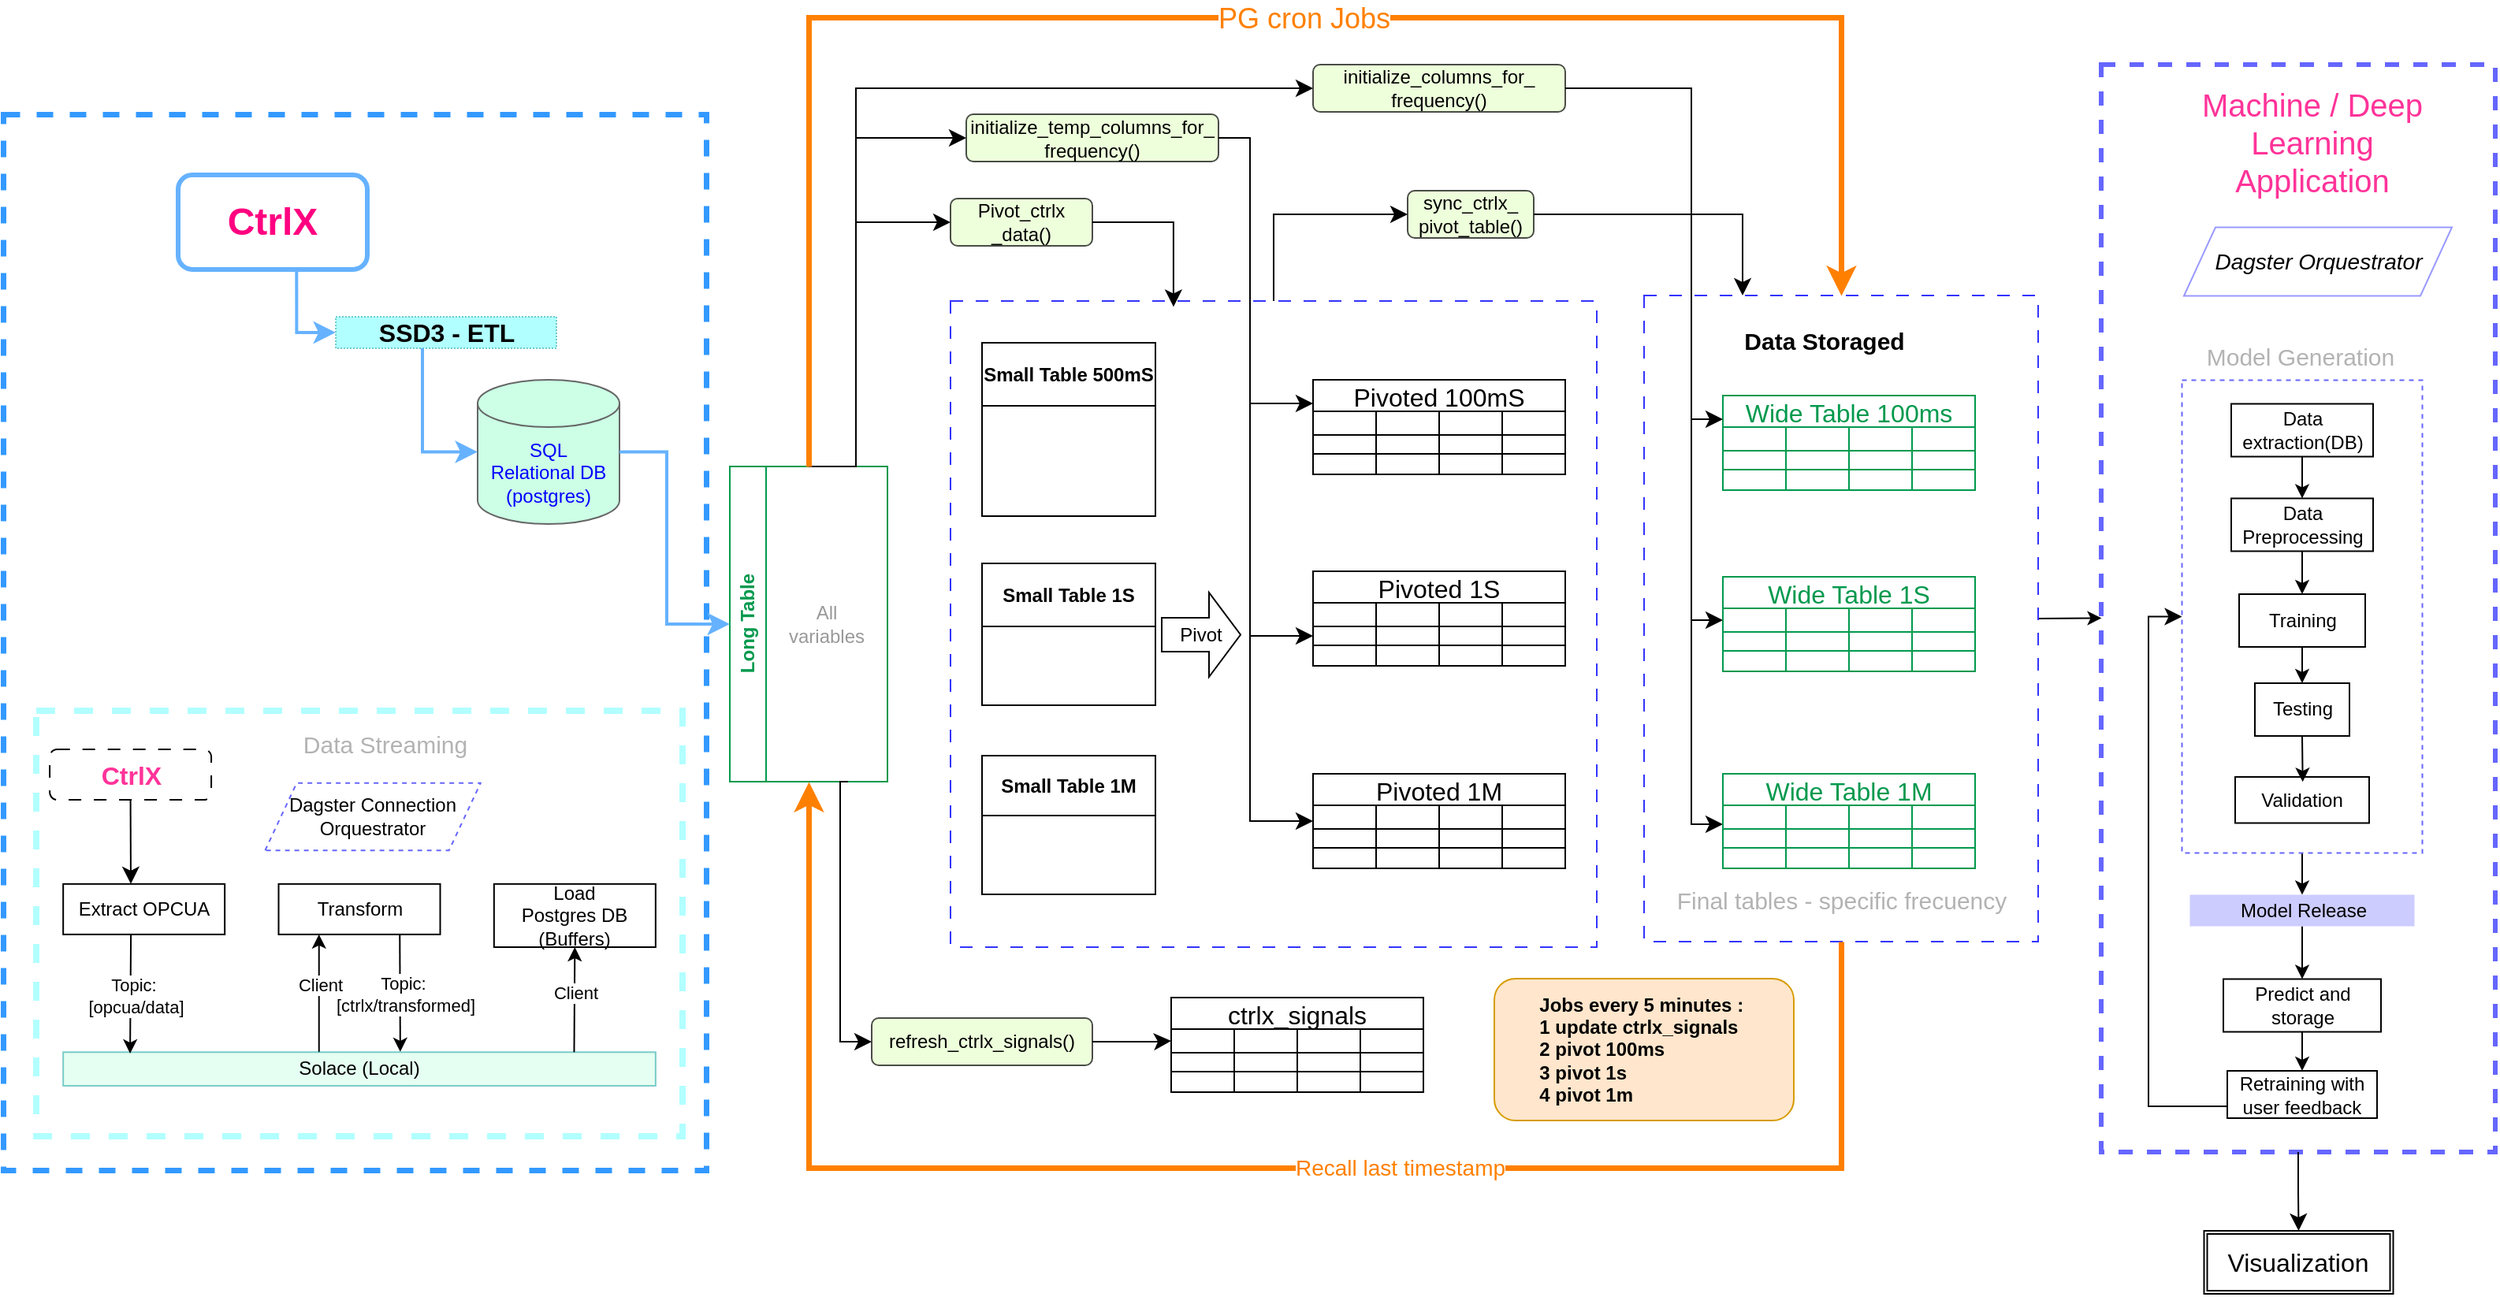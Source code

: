 <mxfile>
    <diagram id="9MJtlUZovTA3999PRgLq" name="Page-1">
        <mxGraphModel dx="480" dy="507" grid="1" gridSize="10" guides="1" tooltips="1" connect="1" arrows="1" fold="1" page="1" pageScale="1" pageWidth="1654" pageHeight="1169" math="0" shadow="0">
            <root>
                <mxCell id="0"/>
                <mxCell id="1" parent="0"/>
                <mxCell id="206" value="" style="rounded=0;whiteSpace=wrap;html=1;strokeColor=#3399FF;strokeWidth=3.5;dashed=1;" parent="1" vertex="1">
                    <mxGeometry x="40" y="141.5" width="446" height="670" as="geometry"/>
                </mxCell>
                <mxCell id="253" value="" style="rounded=0;whiteSpace=wrap;html=1;dashed=1;strokeColor=#6666FF;strokeWidth=3;" parent="1" vertex="1">
                    <mxGeometry x="1371" y="110" width="250" height="690" as="geometry"/>
                </mxCell>
                <mxCell id="214" style="edgeStyle=none;html=1;exitX=1;exitY=0.5;exitDx=0;exitDy=0;entryX=0.001;entryY=0.509;entryDx=0;entryDy=0;strokeColor=#000000;entryPerimeter=0;" parent="1" source="166" target="253" edge="1">
                    <mxGeometry relative="1" as="geometry">
                        <mxPoint x="1661" y="454.07" as="targetPoint"/>
                    </mxGeometry>
                </mxCell>
                <mxCell id="166" value="" style="rounded=0;whiteSpace=wrap;html=1;dashed=1;dashPattern=8 8;strokeColor=#3333FF;" parent="1" vertex="1">
                    <mxGeometry x="1081" y="256.5" width="250" height="410" as="geometry"/>
                </mxCell>
                <mxCell id="137" value="" style="rounded=0;whiteSpace=wrap;html=1;dashed=1;dashPattern=8 8;strokeColor=#3333FF;" parent="1" vertex="1">
                    <mxGeometry x="641" y="260" width="410" height="410" as="geometry"/>
                </mxCell>
                <mxCell id="8" value="Small Table 500mS" style="swimlane;whiteSpace=wrap;html=1;startSize=40;" parent="1" vertex="1">
                    <mxGeometry x="661" y="286.5" width="110" height="110" as="geometry"/>
                </mxCell>
                <mxCell id="10" value="&lt;font style=&quot;color: rgb(0, 153, 77);&quot;&gt;Long Table&lt;/font&gt;" style="swimlane;horizontal=0;whiteSpace=wrap;html=1;strokeColor=#00994D;" parent="1" vertex="1">
                    <mxGeometry x="501" y="365" width="100" height="200" as="geometry"/>
                </mxCell>
                <mxCell id="209" value="All &lt;br&gt;variables" style="text;html=1;align=center;verticalAlign=middle;resizable=0;points=[];autosize=1;strokeColor=none;fillColor=none;fontColor=#999999;" parent="10" vertex="1">
                    <mxGeometry x="26" y="80" width="70" height="40" as="geometry"/>
                </mxCell>
                <mxCell id="11" value="Small Table 1S" style="swimlane;whiteSpace=wrap;html=1;startSize=40;" parent="1" vertex="1">
                    <mxGeometry x="661" y="426.5" width="110" height="90" as="geometry"/>
                </mxCell>
                <mxCell id="12" value="Small Table 1M" style="swimlane;whiteSpace=wrap;html=1;startSize=38;" parent="1" vertex="1">
                    <mxGeometry x="661" y="548.5" width="110" height="88" as="geometry"/>
                </mxCell>
                <mxCell id="18" value="Pivot" style="shape=singleArrow;whiteSpace=wrap;html=1;arrowWidth=0.4;arrowSize=0.4;rounded=0;" parent="1" vertex="1">
                    <mxGeometry x="775" y="445" width="50" height="53.5" as="geometry"/>
                </mxCell>
                <mxCell id="19" value="Pivoted 100mS" style="shape=table;childLayout=tableLayout;startSize=20;collapsible=0;recursiveResize=0;expand=0;fontSize=16;" parent="1" vertex="1">
                    <mxGeometry x="871" y="310" width="160" height="60" as="geometry"/>
                </mxCell>
                <mxCell id="20" value="" style="shape=tableRow;horizontal=0;swimlaneHead=0;swimlaneBody=0;top=0;left=0;strokeColor=inherit;bottom=0;right=0;dropTarget=0;fontStyle=0;fillColor=none;points=[[0,0.5],[1,0.5]];portConstraint=eastwest;startSize=40;collapsible=0;recursiveResize=0;expand=0;fontSize=16;" parent="19" vertex="1">
                    <mxGeometry y="20" width="160" height="15" as="geometry"/>
                </mxCell>
                <mxCell id="21" value="" style="swimlane;swimlaneHead=0;swimlaneBody=0;fontStyle=0;strokeColor=inherit;connectable=0;fillColor=none;startSize=40;collapsible=0;recursiveResize=0;expand=0;fontSize=16;" parent="20" vertex="1">
                    <mxGeometry x="40" width="40" height="15" as="geometry">
                        <mxRectangle width="40" height="15" as="alternateBounds"/>
                    </mxGeometry>
                </mxCell>
                <mxCell id="22" value="" style="swimlane;swimlaneHead=0;swimlaneBody=0;fontStyle=0;strokeColor=inherit;connectable=0;fillColor=none;startSize=40;collapsible=0;recursiveResize=0;expand=0;fontSize=16;" parent="20" vertex="1">
                    <mxGeometry x="80" width="40" height="15" as="geometry">
                        <mxRectangle width="40" height="15" as="alternateBounds"/>
                    </mxGeometry>
                </mxCell>
                <mxCell id="23" value="" style="swimlane;swimlaneHead=0;swimlaneBody=0;fontStyle=0;strokeColor=inherit;connectable=0;fillColor=none;startSize=40;collapsible=0;recursiveResize=0;expand=0;fontSize=16;" parent="20" vertex="1">
                    <mxGeometry x="120" width="40" height="15" as="geometry">
                        <mxRectangle width="40" height="15" as="alternateBounds"/>
                    </mxGeometry>
                </mxCell>
                <mxCell id="24" value="" style="shape=tableRow;horizontal=0;swimlaneHead=0;swimlaneBody=0;top=0;left=0;strokeColor=inherit;bottom=0;right=0;dropTarget=0;fontStyle=0;fillColor=none;points=[[0,0.5],[1,0.5]];portConstraint=eastwest;startSize=40;collapsible=0;recursiveResize=0;expand=0;fontSize=16;" parent="19" vertex="1">
                    <mxGeometry y="35" width="160" height="12" as="geometry"/>
                </mxCell>
                <mxCell id="25" value="" style="swimlane;swimlaneHead=0;swimlaneBody=0;fontStyle=0;connectable=0;strokeColor=inherit;fillColor=none;startSize=0;collapsible=0;recursiveResize=0;expand=0;fontSize=16;" parent="24" vertex="1">
                    <mxGeometry x="40" width="40" height="12" as="geometry">
                        <mxRectangle width="40" height="12" as="alternateBounds"/>
                    </mxGeometry>
                </mxCell>
                <mxCell id="26" value="" style="swimlane;swimlaneHead=0;swimlaneBody=0;fontStyle=0;connectable=0;strokeColor=inherit;fillColor=none;startSize=0;collapsible=0;recursiveResize=0;expand=0;fontSize=16;" parent="24" vertex="1">
                    <mxGeometry x="80" width="40" height="12" as="geometry">
                        <mxRectangle width="40" height="12" as="alternateBounds"/>
                    </mxGeometry>
                </mxCell>
                <mxCell id="27" value="" style="swimlane;swimlaneHead=0;swimlaneBody=0;fontStyle=0;connectable=0;strokeColor=inherit;fillColor=none;startSize=0;collapsible=0;recursiveResize=0;expand=0;fontSize=16;" parent="24" vertex="1">
                    <mxGeometry x="120" width="40" height="12" as="geometry">
                        <mxRectangle width="40" height="12" as="alternateBounds"/>
                    </mxGeometry>
                </mxCell>
                <mxCell id="28" value="" style="shape=tableRow;horizontal=0;swimlaneHead=0;swimlaneBody=0;top=0;left=0;strokeColor=inherit;bottom=0;right=0;dropTarget=0;fontStyle=0;fillColor=none;points=[[0,0.5],[1,0.5]];portConstraint=eastwest;startSize=40;collapsible=0;recursiveResize=0;expand=0;fontSize=16;" parent="19" vertex="1">
                    <mxGeometry y="47" width="160" height="13" as="geometry"/>
                </mxCell>
                <mxCell id="29" value="" style="swimlane;swimlaneHead=0;swimlaneBody=0;fontStyle=0;connectable=0;strokeColor=inherit;fillColor=none;startSize=0;collapsible=0;recursiveResize=0;expand=0;fontSize=16;" parent="28" vertex="1">
                    <mxGeometry x="40" width="40" height="13" as="geometry">
                        <mxRectangle width="40" height="13" as="alternateBounds"/>
                    </mxGeometry>
                </mxCell>
                <mxCell id="30" value="" style="swimlane;swimlaneHead=0;swimlaneBody=0;fontStyle=0;connectable=0;strokeColor=inherit;fillColor=none;startSize=0;collapsible=0;recursiveResize=0;expand=0;fontSize=16;" parent="28" vertex="1">
                    <mxGeometry x="80" width="40" height="13" as="geometry">
                        <mxRectangle width="40" height="13" as="alternateBounds"/>
                    </mxGeometry>
                </mxCell>
                <mxCell id="31" value="" style="swimlane;swimlaneHead=0;swimlaneBody=0;fontStyle=0;connectable=0;strokeColor=inherit;fillColor=none;startSize=0;collapsible=0;recursiveResize=0;expand=0;fontSize=16;" parent="28" vertex="1">
                    <mxGeometry x="120" width="40" height="13" as="geometry">
                        <mxRectangle width="40" height="13" as="alternateBounds"/>
                    </mxGeometry>
                </mxCell>
                <mxCell id="46" value="Pivoted 1M" style="shape=table;childLayout=tableLayout;startSize=20;collapsible=0;recursiveResize=0;expand=0;fontSize=16;" parent="1" vertex="1">
                    <mxGeometry x="871" y="560" width="160" height="60" as="geometry"/>
                </mxCell>
                <mxCell id="47" value="" style="shape=tableRow;horizontal=0;swimlaneHead=0;swimlaneBody=0;top=0;left=0;strokeColor=inherit;bottom=0;right=0;dropTarget=0;fontStyle=0;fillColor=none;points=[[0,0.5],[1,0.5]];portConstraint=eastwest;startSize=40;collapsible=0;recursiveResize=0;expand=0;fontSize=16;" parent="46" vertex="1">
                    <mxGeometry y="20" width="160" height="15" as="geometry"/>
                </mxCell>
                <mxCell id="48" value="" style="swimlane;swimlaneHead=0;swimlaneBody=0;fontStyle=0;strokeColor=inherit;connectable=0;fillColor=none;startSize=40;collapsible=0;recursiveResize=0;expand=0;fontSize=16;" parent="47" vertex="1">
                    <mxGeometry x="40" width="40" height="15" as="geometry">
                        <mxRectangle width="40" height="15" as="alternateBounds"/>
                    </mxGeometry>
                </mxCell>
                <mxCell id="49" value="" style="swimlane;swimlaneHead=0;swimlaneBody=0;fontStyle=0;strokeColor=inherit;connectable=0;fillColor=none;startSize=40;collapsible=0;recursiveResize=0;expand=0;fontSize=16;" parent="47" vertex="1">
                    <mxGeometry x="80" width="40" height="15" as="geometry">
                        <mxRectangle width="40" height="15" as="alternateBounds"/>
                    </mxGeometry>
                </mxCell>
                <mxCell id="50" value="" style="swimlane;swimlaneHead=0;swimlaneBody=0;fontStyle=0;strokeColor=inherit;connectable=0;fillColor=none;startSize=40;collapsible=0;recursiveResize=0;expand=0;fontSize=16;" parent="47" vertex="1">
                    <mxGeometry x="120" width="40" height="15" as="geometry">
                        <mxRectangle width="40" height="15" as="alternateBounds"/>
                    </mxGeometry>
                </mxCell>
                <mxCell id="51" value="" style="shape=tableRow;horizontal=0;swimlaneHead=0;swimlaneBody=0;top=0;left=0;strokeColor=inherit;bottom=0;right=0;dropTarget=0;fontStyle=0;fillColor=none;points=[[0,0.5],[1,0.5]];portConstraint=eastwest;startSize=40;collapsible=0;recursiveResize=0;expand=0;fontSize=16;" parent="46" vertex="1">
                    <mxGeometry y="35" width="160" height="12" as="geometry"/>
                </mxCell>
                <mxCell id="52" value="" style="swimlane;swimlaneHead=0;swimlaneBody=0;fontStyle=0;connectable=0;strokeColor=inherit;fillColor=none;startSize=0;collapsible=0;recursiveResize=0;expand=0;fontSize=16;" parent="51" vertex="1">
                    <mxGeometry x="40" width="40" height="12" as="geometry">
                        <mxRectangle width="40" height="12" as="alternateBounds"/>
                    </mxGeometry>
                </mxCell>
                <mxCell id="53" value="" style="swimlane;swimlaneHead=0;swimlaneBody=0;fontStyle=0;connectable=0;strokeColor=inherit;fillColor=none;startSize=0;collapsible=0;recursiveResize=0;expand=0;fontSize=16;" parent="51" vertex="1">
                    <mxGeometry x="80" width="40" height="12" as="geometry">
                        <mxRectangle width="40" height="12" as="alternateBounds"/>
                    </mxGeometry>
                </mxCell>
                <mxCell id="54" value="" style="swimlane;swimlaneHead=0;swimlaneBody=0;fontStyle=0;connectable=0;strokeColor=inherit;fillColor=none;startSize=0;collapsible=0;recursiveResize=0;expand=0;fontSize=16;" parent="51" vertex="1">
                    <mxGeometry x="120" width="40" height="12" as="geometry">
                        <mxRectangle width="40" height="12" as="alternateBounds"/>
                    </mxGeometry>
                </mxCell>
                <mxCell id="55" value="" style="shape=tableRow;horizontal=0;swimlaneHead=0;swimlaneBody=0;top=0;left=0;strokeColor=inherit;bottom=0;right=0;dropTarget=0;fontStyle=0;fillColor=none;points=[[0,0.5],[1,0.5]];portConstraint=eastwest;startSize=40;collapsible=0;recursiveResize=0;expand=0;fontSize=16;" parent="46" vertex="1">
                    <mxGeometry y="47" width="160" height="13" as="geometry"/>
                </mxCell>
                <mxCell id="56" value="" style="swimlane;swimlaneHead=0;swimlaneBody=0;fontStyle=0;connectable=0;strokeColor=inherit;fillColor=none;startSize=0;collapsible=0;recursiveResize=0;expand=0;fontSize=16;" parent="55" vertex="1">
                    <mxGeometry x="40" width="40" height="13" as="geometry">
                        <mxRectangle width="40" height="13" as="alternateBounds"/>
                    </mxGeometry>
                </mxCell>
                <mxCell id="57" value="" style="swimlane;swimlaneHead=0;swimlaneBody=0;fontStyle=0;connectable=0;strokeColor=inherit;fillColor=none;startSize=0;collapsible=0;recursiveResize=0;expand=0;fontSize=16;" parent="55" vertex="1">
                    <mxGeometry x="80" width="40" height="13" as="geometry">
                        <mxRectangle width="40" height="13" as="alternateBounds"/>
                    </mxGeometry>
                </mxCell>
                <mxCell id="58" value="" style="swimlane;swimlaneHead=0;swimlaneBody=0;fontStyle=0;connectable=0;strokeColor=inherit;fillColor=none;startSize=0;collapsible=0;recursiveResize=0;expand=0;fontSize=16;" parent="55" vertex="1">
                    <mxGeometry x="120" width="40" height="13" as="geometry">
                        <mxRectangle width="40" height="13" as="alternateBounds"/>
                    </mxGeometry>
                </mxCell>
                <mxCell id="73" value="ctrlx_signals" style="shape=table;childLayout=tableLayout;startSize=20;collapsible=0;recursiveResize=0;expand=0;fontSize=16;" parent="1" vertex="1">
                    <mxGeometry x="781" y="702" width="160" height="60" as="geometry"/>
                </mxCell>
                <mxCell id="74" value="" style="shape=tableRow;horizontal=0;swimlaneHead=0;swimlaneBody=0;top=0;left=0;strokeColor=inherit;bottom=0;right=0;dropTarget=0;fontStyle=0;fillColor=none;points=[[0,0.5],[1,0.5]];portConstraint=eastwest;startSize=40;collapsible=0;recursiveResize=0;expand=0;fontSize=16;" parent="73" vertex="1">
                    <mxGeometry y="20" width="160" height="15" as="geometry"/>
                </mxCell>
                <mxCell id="75" value="" style="swimlane;swimlaneHead=0;swimlaneBody=0;fontStyle=0;strokeColor=inherit;connectable=0;fillColor=none;startSize=40;collapsible=0;recursiveResize=0;expand=0;fontSize=16;" parent="74" vertex="1">
                    <mxGeometry x="40" width="40" height="15" as="geometry">
                        <mxRectangle width="40" height="15" as="alternateBounds"/>
                    </mxGeometry>
                </mxCell>
                <mxCell id="76" value="" style="swimlane;swimlaneHead=0;swimlaneBody=0;fontStyle=0;strokeColor=inherit;connectable=0;fillColor=none;startSize=40;collapsible=0;recursiveResize=0;expand=0;fontSize=16;" parent="74" vertex="1">
                    <mxGeometry x="80" width="40" height="15" as="geometry">
                        <mxRectangle width="40" height="15" as="alternateBounds"/>
                    </mxGeometry>
                </mxCell>
                <mxCell id="77" value="" style="swimlane;swimlaneHead=0;swimlaneBody=0;fontStyle=0;strokeColor=inherit;connectable=0;fillColor=none;startSize=40;collapsible=0;recursiveResize=0;expand=0;fontSize=16;" parent="74" vertex="1">
                    <mxGeometry x="120" width="40" height="15" as="geometry">
                        <mxRectangle width="40" height="15" as="alternateBounds"/>
                    </mxGeometry>
                </mxCell>
                <mxCell id="78" value="" style="shape=tableRow;horizontal=0;swimlaneHead=0;swimlaneBody=0;top=0;left=0;strokeColor=inherit;bottom=0;right=0;dropTarget=0;fontStyle=0;fillColor=none;points=[[0,0.5],[1,0.5]];portConstraint=eastwest;startSize=40;collapsible=0;recursiveResize=0;expand=0;fontSize=16;" parent="73" vertex="1">
                    <mxGeometry y="35" width="160" height="12" as="geometry"/>
                </mxCell>
                <mxCell id="79" value="" style="swimlane;swimlaneHead=0;swimlaneBody=0;fontStyle=0;connectable=0;strokeColor=inherit;fillColor=none;startSize=0;collapsible=0;recursiveResize=0;expand=0;fontSize=16;" parent="78" vertex="1">
                    <mxGeometry x="40" width="40" height="12" as="geometry">
                        <mxRectangle width="40" height="12" as="alternateBounds"/>
                    </mxGeometry>
                </mxCell>
                <mxCell id="80" value="" style="swimlane;swimlaneHead=0;swimlaneBody=0;fontStyle=0;connectable=0;strokeColor=inherit;fillColor=none;startSize=0;collapsible=0;recursiveResize=0;expand=0;fontSize=16;" parent="78" vertex="1">
                    <mxGeometry x="80" width="40" height="12" as="geometry">
                        <mxRectangle width="40" height="12" as="alternateBounds"/>
                    </mxGeometry>
                </mxCell>
                <mxCell id="81" value="" style="swimlane;swimlaneHead=0;swimlaneBody=0;fontStyle=0;connectable=0;strokeColor=inherit;fillColor=none;startSize=0;collapsible=0;recursiveResize=0;expand=0;fontSize=16;" parent="78" vertex="1">
                    <mxGeometry x="120" width="40" height="12" as="geometry">
                        <mxRectangle width="40" height="12" as="alternateBounds"/>
                    </mxGeometry>
                </mxCell>
                <mxCell id="82" value="" style="shape=tableRow;horizontal=0;swimlaneHead=0;swimlaneBody=0;top=0;left=0;strokeColor=inherit;bottom=0;right=0;dropTarget=0;fontStyle=0;fillColor=none;points=[[0,0.5],[1,0.5]];portConstraint=eastwest;startSize=40;collapsible=0;recursiveResize=0;expand=0;fontSize=16;" parent="73" vertex="1">
                    <mxGeometry y="47" width="160" height="13" as="geometry"/>
                </mxCell>
                <mxCell id="83" value="" style="swimlane;swimlaneHead=0;swimlaneBody=0;fontStyle=0;connectable=0;strokeColor=inherit;fillColor=none;startSize=0;collapsible=0;recursiveResize=0;expand=0;fontSize=16;" parent="82" vertex="1">
                    <mxGeometry x="40" width="40" height="13" as="geometry">
                        <mxRectangle width="40" height="13" as="alternateBounds"/>
                    </mxGeometry>
                </mxCell>
                <mxCell id="84" value="" style="swimlane;swimlaneHead=0;swimlaneBody=0;fontStyle=0;connectable=0;strokeColor=inherit;fillColor=none;startSize=0;collapsible=0;recursiveResize=0;expand=0;fontSize=16;" parent="82" vertex="1">
                    <mxGeometry x="80" width="40" height="13" as="geometry">
                        <mxRectangle width="40" height="13" as="alternateBounds"/>
                    </mxGeometry>
                </mxCell>
                <mxCell id="85" value="" style="swimlane;swimlaneHead=0;swimlaneBody=0;fontStyle=0;connectable=0;strokeColor=inherit;fillColor=none;startSize=0;collapsible=0;recursiveResize=0;expand=0;fontSize=16;" parent="82" vertex="1">
                    <mxGeometry x="120" width="40" height="13" as="geometry">
                        <mxRectangle width="40" height="13" as="alternateBounds"/>
                    </mxGeometry>
                </mxCell>
                <mxCell id="88" value="Wide Table 100ms" style="shape=table;childLayout=tableLayout;startSize=20;collapsible=0;recursiveResize=0;expand=0;fontSize=16;strokeColor=#00994D;fontColor=#00994D;" parent="1" vertex="1">
                    <mxGeometry x="1131" y="320" width="160" height="60" as="geometry"/>
                </mxCell>
                <mxCell id="89" value="" style="shape=tableRow;horizontal=0;swimlaneHead=0;swimlaneBody=0;top=0;left=0;strokeColor=inherit;bottom=0;right=0;dropTarget=0;fontStyle=0;fillColor=none;points=[[0,0.5],[1,0.5]];portConstraint=eastwest;startSize=40;collapsible=0;recursiveResize=0;expand=0;fontSize=16;" parent="88" vertex="1">
                    <mxGeometry y="20" width="160" height="15" as="geometry"/>
                </mxCell>
                <mxCell id="90" value="" style="swimlane;swimlaneHead=0;swimlaneBody=0;fontStyle=0;strokeColor=inherit;connectable=0;fillColor=none;startSize=40;collapsible=0;recursiveResize=0;expand=0;fontSize=16;" parent="89" vertex="1">
                    <mxGeometry x="40" width="40" height="15" as="geometry">
                        <mxRectangle width="40" height="15" as="alternateBounds"/>
                    </mxGeometry>
                </mxCell>
                <mxCell id="91" value="" style="swimlane;swimlaneHead=0;swimlaneBody=0;fontStyle=0;strokeColor=inherit;connectable=0;fillColor=none;startSize=40;collapsible=0;recursiveResize=0;expand=0;fontSize=16;" parent="89" vertex="1">
                    <mxGeometry x="80" width="40" height="15" as="geometry">
                        <mxRectangle width="40" height="15" as="alternateBounds"/>
                    </mxGeometry>
                </mxCell>
                <mxCell id="92" value="" style="swimlane;swimlaneHead=0;swimlaneBody=0;fontStyle=0;strokeColor=inherit;connectable=0;fillColor=none;startSize=40;collapsible=0;recursiveResize=0;expand=0;fontSize=16;" parent="89" vertex="1">
                    <mxGeometry x="120" width="40" height="15" as="geometry">
                        <mxRectangle width="40" height="15" as="alternateBounds"/>
                    </mxGeometry>
                </mxCell>
                <mxCell id="93" value="" style="shape=tableRow;horizontal=0;swimlaneHead=0;swimlaneBody=0;top=0;left=0;strokeColor=inherit;bottom=0;right=0;dropTarget=0;fontStyle=0;fillColor=none;points=[[0,0.5],[1,0.5]];portConstraint=eastwest;startSize=40;collapsible=0;recursiveResize=0;expand=0;fontSize=16;" parent="88" vertex="1">
                    <mxGeometry y="35" width="160" height="12" as="geometry"/>
                </mxCell>
                <mxCell id="94" value="" style="swimlane;swimlaneHead=0;swimlaneBody=0;fontStyle=0;connectable=0;strokeColor=inherit;fillColor=none;startSize=0;collapsible=0;recursiveResize=0;expand=0;fontSize=16;" parent="93" vertex="1">
                    <mxGeometry x="40" width="40" height="12" as="geometry">
                        <mxRectangle width="40" height="12" as="alternateBounds"/>
                    </mxGeometry>
                </mxCell>
                <mxCell id="95" value="" style="swimlane;swimlaneHead=0;swimlaneBody=0;fontStyle=0;connectable=0;strokeColor=inherit;fillColor=none;startSize=0;collapsible=0;recursiveResize=0;expand=0;fontSize=16;" parent="93" vertex="1">
                    <mxGeometry x="80" width="40" height="12" as="geometry">
                        <mxRectangle width="40" height="12" as="alternateBounds"/>
                    </mxGeometry>
                </mxCell>
                <mxCell id="96" value="" style="swimlane;swimlaneHead=0;swimlaneBody=0;fontStyle=0;connectable=0;strokeColor=inherit;fillColor=none;startSize=0;collapsible=0;recursiveResize=0;expand=0;fontSize=16;" parent="93" vertex="1">
                    <mxGeometry x="120" width="40" height="12" as="geometry">
                        <mxRectangle width="40" height="12" as="alternateBounds"/>
                    </mxGeometry>
                </mxCell>
                <mxCell id="97" value="" style="shape=tableRow;horizontal=0;swimlaneHead=0;swimlaneBody=0;top=0;left=0;strokeColor=inherit;bottom=0;right=0;dropTarget=0;fontStyle=0;fillColor=none;points=[[0,0.5],[1,0.5]];portConstraint=eastwest;startSize=40;collapsible=0;recursiveResize=0;expand=0;fontSize=16;" parent="88" vertex="1">
                    <mxGeometry y="47" width="160" height="13" as="geometry"/>
                </mxCell>
                <mxCell id="98" value="" style="swimlane;swimlaneHead=0;swimlaneBody=0;fontStyle=0;connectable=0;strokeColor=inherit;fillColor=none;startSize=0;collapsible=0;recursiveResize=0;expand=0;fontSize=16;" parent="97" vertex="1">
                    <mxGeometry x="40" width="40" height="13" as="geometry">
                        <mxRectangle width="40" height="13" as="alternateBounds"/>
                    </mxGeometry>
                </mxCell>
                <mxCell id="99" value="" style="swimlane;swimlaneHead=0;swimlaneBody=0;fontStyle=0;connectable=0;strokeColor=inherit;fillColor=none;startSize=0;collapsible=0;recursiveResize=0;expand=0;fontSize=16;" parent="97" vertex="1">
                    <mxGeometry x="80" width="40" height="13" as="geometry">
                        <mxRectangle width="40" height="13" as="alternateBounds"/>
                    </mxGeometry>
                </mxCell>
                <mxCell id="100" value="" style="swimlane;swimlaneHead=0;swimlaneBody=0;fontStyle=0;connectable=0;strokeColor=inherit;fillColor=none;startSize=0;collapsible=0;recursiveResize=0;expand=0;fontSize=16;" parent="97" vertex="1">
                    <mxGeometry x="120" width="40" height="13" as="geometry">
                        <mxRectangle width="40" height="13" as="alternateBounds"/>
                    </mxGeometry>
                </mxCell>
                <mxCell id="101" value="Wide Table 1S" style="shape=table;childLayout=tableLayout;startSize=20;collapsible=0;recursiveResize=0;expand=0;fontSize=16;strokeColor=#00994D;fontColor=#00994D;" parent="1" vertex="1">
                    <mxGeometry x="1131" y="435" width="160" height="60" as="geometry"/>
                </mxCell>
                <mxCell id="102" value="" style="shape=tableRow;horizontal=0;swimlaneHead=0;swimlaneBody=0;top=0;left=0;strokeColor=inherit;bottom=0;right=0;dropTarget=0;fontStyle=0;fillColor=none;points=[[0,0.5],[1,0.5]];portConstraint=eastwest;startSize=40;collapsible=0;recursiveResize=0;expand=0;fontSize=16;" parent="101" vertex="1">
                    <mxGeometry y="20" width="160" height="15" as="geometry"/>
                </mxCell>
                <mxCell id="103" value="" style="swimlane;swimlaneHead=0;swimlaneBody=0;fontStyle=0;strokeColor=inherit;connectable=0;fillColor=none;startSize=40;collapsible=0;recursiveResize=0;expand=0;fontSize=16;" parent="102" vertex="1">
                    <mxGeometry x="40" width="40" height="15" as="geometry">
                        <mxRectangle width="40" height="15" as="alternateBounds"/>
                    </mxGeometry>
                </mxCell>
                <mxCell id="104" value="" style="swimlane;swimlaneHead=0;swimlaneBody=0;fontStyle=0;strokeColor=inherit;connectable=0;fillColor=none;startSize=40;collapsible=0;recursiveResize=0;expand=0;fontSize=16;" parent="102" vertex="1">
                    <mxGeometry x="80" width="40" height="15" as="geometry">
                        <mxRectangle width="40" height="15" as="alternateBounds"/>
                    </mxGeometry>
                </mxCell>
                <mxCell id="105" value="" style="swimlane;swimlaneHead=0;swimlaneBody=0;fontStyle=0;strokeColor=inherit;connectable=0;fillColor=none;startSize=40;collapsible=0;recursiveResize=0;expand=0;fontSize=16;" parent="102" vertex="1">
                    <mxGeometry x="120" width="40" height="15" as="geometry">
                        <mxRectangle width="40" height="15" as="alternateBounds"/>
                    </mxGeometry>
                </mxCell>
                <mxCell id="106" value="" style="shape=tableRow;horizontal=0;swimlaneHead=0;swimlaneBody=0;top=0;left=0;strokeColor=inherit;bottom=0;right=0;dropTarget=0;fontStyle=0;fillColor=none;points=[[0,0.5],[1,0.5]];portConstraint=eastwest;startSize=40;collapsible=0;recursiveResize=0;expand=0;fontSize=16;" parent="101" vertex="1">
                    <mxGeometry y="35" width="160" height="12" as="geometry"/>
                </mxCell>
                <mxCell id="107" value="" style="swimlane;swimlaneHead=0;swimlaneBody=0;fontStyle=0;connectable=0;strokeColor=inherit;fillColor=none;startSize=0;collapsible=0;recursiveResize=0;expand=0;fontSize=16;" parent="106" vertex="1">
                    <mxGeometry x="40" width="40" height="12" as="geometry">
                        <mxRectangle width="40" height="12" as="alternateBounds"/>
                    </mxGeometry>
                </mxCell>
                <mxCell id="108" value="" style="swimlane;swimlaneHead=0;swimlaneBody=0;fontStyle=0;connectable=0;strokeColor=inherit;fillColor=none;startSize=0;collapsible=0;recursiveResize=0;expand=0;fontSize=16;" parent="106" vertex="1">
                    <mxGeometry x="80" width="40" height="12" as="geometry">
                        <mxRectangle width="40" height="12" as="alternateBounds"/>
                    </mxGeometry>
                </mxCell>
                <mxCell id="109" value="" style="swimlane;swimlaneHead=0;swimlaneBody=0;fontStyle=0;connectable=0;strokeColor=inherit;fillColor=none;startSize=0;collapsible=0;recursiveResize=0;expand=0;fontSize=16;" parent="106" vertex="1">
                    <mxGeometry x="120" width="40" height="12" as="geometry">
                        <mxRectangle width="40" height="12" as="alternateBounds"/>
                    </mxGeometry>
                </mxCell>
                <mxCell id="110" value="" style="shape=tableRow;horizontal=0;swimlaneHead=0;swimlaneBody=0;top=0;left=0;strokeColor=inherit;bottom=0;right=0;dropTarget=0;fontStyle=0;fillColor=none;points=[[0,0.5],[1,0.5]];portConstraint=eastwest;startSize=40;collapsible=0;recursiveResize=0;expand=0;fontSize=16;" parent="101" vertex="1">
                    <mxGeometry y="47" width="160" height="13" as="geometry"/>
                </mxCell>
                <mxCell id="111" value="" style="swimlane;swimlaneHead=0;swimlaneBody=0;fontStyle=0;connectable=0;strokeColor=inherit;fillColor=none;startSize=0;collapsible=0;recursiveResize=0;expand=0;fontSize=16;" parent="110" vertex="1">
                    <mxGeometry x="40" width="40" height="13" as="geometry">
                        <mxRectangle width="40" height="13" as="alternateBounds"/>
                    </mxGeometry>
                </mxCell>
                <mxCell id="112" value="" style="swimlane;swimlaneHead=0;swimlaneBody=0;fontStyle=0;connectable=0;strokeColor=inherit;fillColor=none;startSize=0;collapsible=0;recursiveResize=0;expand=0;fontSize=16;" parent="110" vertex="1">
                    <mxGeometry x="80" width="40" height="13" as="geometry">
                        <mxRectangle width="40" height="13" as="alternateBounds"/>
                    </mxGeometry>
                </mxCell>
                <mxCell id="113" value="" style="swimlane;swimlaneHead=0;swimlaneBody=0;fontStyle=0;connectable=0;strokeColor=inherit;fillColor=none;startSize=0;collapsible=0;recursiveResize=0;expand=0;fontSize=16;" parent="110" vertex="1">
                    <mxGeometry x="120" width="40" height="13" as="geometry">
                        <mxRectangle width="40" height="13" as="alternateBounds"/>
                    </mxGeometry>
                </mxCell>
                <mxCell id="131" value="" style="edgeStyle=elbowEdgeStyle;elbow=horizontal;endArrow=classic;html=1;curved=0;rounded=0;endSize=8;startSize=8;exitX=0.5;exitY=0;exitDx=0;exitDy=0;entryX=0;entryY=0.5;entryDx=0;entryDy=0;" parent="1" source="10" target="150" edge="1">
                    <mxGeometry width="50" height="50" relative="1" as="geometry">
                        <mxPoint x="901" y="370" as="sourcePoint"/>
                        <mxPoint x="731" y="290" as="targetPoint"/>
                        <Array as="points">
                            <mxPoint x="581" y="290"/>
                        </Array>
                    </mxGeometry>
                </mxCell>
                <mxCell id="140" value="refresh_ctrlx_signals()" style="rounded=1;html=1;fillColor=#E6FFCC;whiteSpace=wrap;fontColor=#000000;opacity=70;" parent="1" vertex="1">
                    <mxGeometry x="591" y="715" width="140" height="30" as="geometry"/>
                </mxCell>
                <mxCell id="150" value="initialize_temp_columns_for_&lt;br&gt;frequency()" style="rounded=1;html=1;fillColor=#E6FFCC;whiteSpace=wrap;fontColor=#000000;opacity=70;" parent="1" vertex="1">
                    <mxGeometry x="651" y="141.5" width="160" height="30" as="geometry"/>
                </mxCell>
                <mxCell id="153" value="initialize_columns_for_&lt;br&gt;frequency()" style="rounded=1;html=1;fillColor=#E6FFCC;whiteSpace=wrap;fontColor=#000000;opacity=70;" parent="1" vertex="1">
                    <mxGeometry x="871" y="110" width="160" height="30" as="geometry"/>
                </mxCell>
                <mxCell id="154" value="" style="edgeStyle=elbowEdgeStyle;elbow=horizontal;endArrow=classic;html=1;curved=0;rounded=0;endSize=8;startSize=8;exitX=1;exitY=0.5;exitDx=0;exitDy=0;entryX=0;entryY=0.25;entryDx=0;entryDy=0;" parent="1" source="150" target="19" edge="1">
                    <mxGeometry width="50" height="50" relative="1" as="geometry">
                        <mxPoint x="961" y="340" as="sourcePoint"/>
                        <mxPoint x="1011" y="290" as="targetPoint"/>
                        <Array as="points">
                            <mxPoint x="831" y="240"/>
                        </Array>
                    </mxGeometry>
                </mxCell>
                <mxCell id="155" value="" style="edgeStyle=elbowEdgeStyle;elbow=horizontal;endArrow=classic;html=1;curved=0;rounded=0;endSize=8;startSize=8;exitX=0.5;exitY=0;exitDx=0;exitDy=0;entryX=0;entryY=0.5;entryDx=0;entryDy=0;" parent="1" source="10" target="153" edge="1">
                    <mxGeometry width="50" height="50" relative="1" as="geometry">
                        <mxPoint x="571" y="340" as="sourcePoint"/>
                        <mxPoint x="671" y="190" as="targetPoint"/>
                        <Array as="points">
                            <mxPoint x="581" y="270"/>
                        </Array>
                    </mxGeometry>
                </mxCell>
                <mxCell id="157" value="" style="edgeStyle=elbowEdgeStyle;elbow=horizontal;endArrow=classic;html=1;curved=0;rounded=0;endSize=8;startSize=8;exitX=1;exitY=0.5;exitDx=0;exitDy=0;entryX=0;entryY=0.25;entryDx=0;entryDy=0;" parent="1" source="153" target="88" edge="1">
                    <mxGeometry width="50" height="50" relative="1" as="geometry">
                        <mxPoint x="821" y="225" as="sourcePoint"/>
                        <mxPoint x="1061" y="342" as="targetPoint"/>
                        <Array as="points">
                            <mxPoint x="1111" y="230"/>
                        </Array>
                    </mxGeometry>
                </mxCell>
                <mxCell id="158" value="Pivot_ctrlx&lt;br&gt;_data()" style="rounded=1;html=1;fillColor=#E6FFCC;whiteSpace=wrap;fontColor=#000000;opacity=70;" parent="1" vertex="1">
                    <mxGeometry x="641" y="195" width="90" height="30" as="geometry"/>
                </mxCell>
                <mxCell id="165" value="sync_ctrlx_&lt;br&gt;pivot_table()" style="rounded=1;html=1;fillColor=#E6FFCC;whiteSpace=wrap;fontColor=#000000;opacity=70;" parent="1" vertex="1">
                    <mxGeometry x="931" y="190" width="80" height="30" as="geometry"/>
                </mxCell>
                <mxCell id="171" value="" style="edgeStyle=elbowEdgeStyle;elbow=horizontal;endArrow=classic;html=1;curved=0;rounded=0;endSize=8;startSize=8;entryX=0;entryY=0.5;entryDx=0;entryDy=0;exitX=0.5;exitY=0;exitDx=0;exitDy=0;" parent="1" source="10" target="158" edge="1">
                    <mxGeometry width="50" height="50" relative="1" as="geometry">
                        <mxPoint x="581" y="390" as="sourcePoint"/>
                        <mxPoint x="781" y="475" as="targetPoint"/>
                        <Array as="points">
                            <mxPoint x="581" y="310"/>
                        </Array>
                    </mxGeometry>
                </mxCell>
                <mxCell id="173" value="" style="edgeStyle=elbowEdgeStyle;elbow=vertical;endArrow=classic;html=1;curved=0;rounded=0;endSize=8;startSize=8;exitX=0.5;exitY=0;exitDx=0;exitDy=0;fontColor=#FF8000;strokeColor=#FF8000;strokeWidth=3.5;" parent="1" source="10" target="166" edge="1">
                    <mxGeometry width="50" height="50" relative="1" as="geometry">
                        <mxPoint x="1111" y="330" as="sourcePoint"/>
                        <mxPoint x="1161" y="280" as="targetPoint"/>
                        <Array as="points">
                            <mxPoint x="1021" y="80"/>
                        </Array>
                    </mxGeometry>
                </mxCell>
                <mxCell id="176" value="&lt;font style=&quot;font-size: 18px; color: rgb(255, 128, 0);&quot;&gt;PG cron Jobs&lt;/font&gt;" style="edgeLabel;html=1;align=center;verticalAlign=middle;resizable=0;points=[];" parent="173" vertex="1" connectable="0">
                    <mxGeometry x="-0.092" y="-1" relative="1" as="geometry">
                        <mxPoint x="92" as="offset"/>
                    </mxGeometry>
                </mxCell>
                <mxCell id="174" value="" style="edgeStyle=elbowEdgeStyle;elbow=horizontal;endArrow=classic;html=1;curved=0;rounded=0;endSize=8;startSize=8;exitX=0.5;exitY=1;exitDx=0;exitDy=0;entryX=0.5;entryY=1;entryDx=0;entryDy=0;strokeWidth=3.5;strokeColor=#FF8000;" parent="1" source="166" target="10" edge="1">
                    <mxGeometry width="50" height="50" relative="1" as="geometry">
                        <mxPoint x="561" y="375" as="sourcePoint"/>
                        <mxPoint x="1506" y="266" as="targetPoint"/>
                        <Array as="points">
                            <mxPoint x="941" y="810"/>
                        </Array>
                    </mxGeometry>
                </mxCell>
                <mxCell id="175" value="&lt;font style=&quot;font-size: 14px; color: rgb(255, 128, 0);&quot;&gt;Recall last timestamp&lt;/font&gt;" style="edgeLabel;html=1;align=center;verticalAlign=middle;resizable=0;points=[];" parent="174" vertex="1" connectable="0">
                    <mxGeometry x="0.476" relative="1" as="geometry">
                        <mxPoint x="346" as="offset"/>
                    </mxGeometry>
                </mxCell>
                <mxCell id="177" value="Final tables -&amp;nbsp;specific frecuency" style="text;strokeColor=none;fillColor=none;html=1;verticalAlign=middle;align=center;fontColor=#B3B3B3;fontSize=15;" parent="1" vertex="1">
                    <mxGeometry x="1109.75" y="625" width="192.5" height="30" as="geometry"/>
                </mxCell>
                <mxCell id="178" value="&lt;span style=&quot;white-space: pre;&quot;&gt;&#x9;&lt;/span&gt;Jobs every 5 minutes :&lt;br&gt;&lt;span style=&quot;white-space: pre;&quot;&gt;&#x9;&lt;/span&gt;1 update ctrlx_signals&lt;div&gt;&lt;span style=&quot;white-space: pre;&quot;&gt;&#x9;&lt;/span&gt;2 pivot 100ms&lt;/div&gt;&lt;div&gt;&lt;span style=&quot;white-space: pre;&quot;&gt;&#x9;&lt;/span&gt;3 pivot 1s&lt;br&gt;&lt;span style=&quot;white-space: pre;&quot;&gt;&#x9;&lt;/span&gt;4 pivot 1m&lt;/div&gt;" style="rounded=1;html=1;fillColor=#ffe6cc;whiteSpace=wrap;align=left;strokeColor=#d79b00;fontStyle=1" parent="1" vertex="1">
                    <mxGeometry x="986" y="690" width="190" height="90" as="geometry"/>
                </mxCell>
                <mxCell id="183" value="&lt;font style=&quot;&quot;&gt;SQL &lt;br&gt;Relational DB&lt;br&gt;(postgres)&lt;/font&gt;" style="shape=cylinder3;whiteSpace=wrap;html=1;boundedLbl=1;backgroundOutline=1;size=15;fillColor=#CCFFE6;fontColor=#0000FF;strokeColor=#666666;" parent="1" vertex="1">
                    <mxGeometry x="341" y="310" width="90" height="91.5" as="geometry"/>
                </mxCell>
                <mxCell id="186" value="SSD3 - ETL" style="rounded=0;html=1;fillColor=#66FFFF;strokeColor=#009999;dashed=1;dashPattern=1 1;fontSize=16;fontColor=#000000;fontStyle=1;opacity=50;labelBackgroundColor=none;" parent="1" vertex="1">
                    <mxGeometry x="251" y="270" width="140" height="20" as="geometry"/>
                </mxCell>
                <mxCell id="189" value="" style="edgeStyle=elbowEdgeStyle;elbow=horizontal;endArrow=classic;html=1;curved=0;rounded=0;endSize=8;startSize=8;entryX=0;entryY=0.5;entryDx=0;entryDy=0;exitX=1;exitY=0.5;exitDx=0;exitDy=0;exitPerimeter=0;strokeWidth=2;strokeColor=#66B2FF;fontColor=#66B2FF;" parent="1" source="183" target="10" edge="1">
                    <mxGeometry width="50" height="50" relative="1" as="geometry">
                        <mxPoint x="611" y="475" as="sourcePoint"/>
                        <mxPoint x="651" y="475" as="targetPoint"/>
                        <Array as="points">
                            <mxPoint x="461" y="410"/>
                        </Array>
                    </mxGeometry>
                </mxCell>
                <mxCell id="193" value="" style="edgeStyle=segmentEdgeStyle;endArrow=classic;html=1;curved=0;rounded=0;endSize=8;startSize=8;exitX=0.5;exitY=1;exitDx=0;exitDy=0;entryX=0;entryY=0.5;entryDx=0;entryDy=0;strokeWidth=2;strokeColor=#66B2FF;" parent="1" target="186" edge="1">
                    <mxGeometry width="50" height="50" relative="1" as="geometry">
                        <mxPoint x="226.16" y="238.67" as="sourcePoint"/>
                        <mxPoint x="541" y="340" as="targetPoint"/>
                        <Array as="points">
                            <mxPoint x="226" y="280"/>
                        </Array>
                    </mxGeometry>
                </mxCell>
                <mxCell id="205" value="&lt;font style=&quot;color: rgb(255, 0, 128);&quot;&gt;CtrlX&lt;/font&gt;" style="rounded=1;whiteSpace=wrap;html=1;fontStyle=1;fontSize=24;strokeColor=#66B2FF;strokeWidth=3;" parent="1" vertex="1">
                    <mxGeometry x="151" y="180" width="120" height="60" as="geometry"/>
                </mxCell>
                <mxCell id="211" value="Data Storaged" style="text;strokeColor=none;fillColor=none;html=1;verticalAlign=middle;align=center;fontSize=15;fontStyle=1" parent="1" vertex="1">
                    <mxGeometry x="1098.5" y="270" width="192.5" height="30" as="geometry"/>
                </mxCell>
                <mxCell id="213" value="Machine / Deep Learning &lt;br&gt;Application" style="text;html=1;align=center;verticalAlign=middle;whiteSpace=wrap;rounded=0;fontSize=20;fontColor=#FF3399;fillColor=#FFFFFF;gradientColor=none;" parent="1" vertex="1">
                    <mxGeometry x="1410" y="138.5" width="190" height="40" as="geometry"/>
                </mxCell>
                <mxCell id="255" value="" style="group" parent="1" vertex="1" connectable="0">
                    <mxGeometry x="1401" y="213.25" width="192.5" height="565.25" as="geometry"/>
                </mxCell>
                <mxCell id="236" style="edgeStyle=none;html=1;exitX=0.5;exitY=1;exitDx=0;exitDy=0;entryX=0.5;entryY=0;entryDx=0;entryDy=0;" parent="255" source="226" target="231" edge="1">
                    <mxGeometry relative="1" as="geometry"/>
                </mxCell>
                <mxCell id="226" value="" style="rounded=0;whiteSpace=wrap;html=1;dashed=1;strokeColor=#6666FF;" parent="255" vertex="1">
                    <mxGeometry x="21.25" y="97" width="152.5" height="300" as="geometry"/>
                </mxCell>
                <mxCell id="215" value="Dagster Orquestrator" style="shape=parallelogram;perimeter=parallelogramPerimeter;whiteSpace=wrap;html=1;fixedSize=1;strokeColor=#9999FF;fontSize=14;fontStyle=2" parent="255" vertex="1">
                    <mxGeometry x="22.5" width="170" height="43.5" as="geometry"/>
                </mxCell>
                <mxCell id="250" style="edgeStyle=none;html=1;exitX=0.5;exitY=1;exitDx=0;exitDy=0;entryX=0.5;entryY=0;entryDx=0;entryDy=0;" parent="255" source="217" target="249" edge="1">
                    <mxGeometry relative="1" as="geometry"/>
                </mxCell>
                <mxCell id="217" value="Predict and storage" style="rounded=0;whiteSpace=wrap;html=1;" parent="255" vertex="1">
                    <mxGeometry x="47.5" y="477" width="100" height="33.5" as="geometry"/>
                </mxCell>
                <mxCell id="234" style="edgeStyle=none;html=1;exitX=0.5;exitY=1;exitDx=0;exitDy=0;" parent="255" source="218" target="219" edge="1">
                    <mxGeometry relative="1" as="geometry"/>
                </mxCell>
                <mxCell id="218" value="Training" style="rounded=0;whiteSpace=wrap;html=1;" parent="255" vertex="1">
                    <mxGeometry x="57.5" y="232.75" width="80" height="33.5" as="geometry"/>
                </mxCell>
                <mxCell id="219" value="Testing" style="rounded=0;whiteSpace=wrap;html=1;" parent="255" vertex="1">
                    <mxGeometry x="67.5" y="289.25" width="60" height="33.5" as="geometry"/>
                </mxCell>
                <mxCell id="220" value="Validation" style="rounded=0;whiteSpace=wrap;html=1;" parent="255" vertex="1">
                    <mxGeometry x="55" y="348.75" width="85" height="29.25" as="geometry"/>
                </mxCell>
                <mxCell id="233" style="edgeStyle=none;html=1;exitX=0.5;exitY=1;exitDx=0;exitDy=0;entryX=0.5;entryY=0;entryDx=0;entryDy=0;" parent="255" source="221" target="218" edge="1">
                    <mxGeometry relative="1" as="geometry"/>
                </mxCell>
                <mxCell id="221" value="Data Preprocessing" style="rounded=0;whiteSpace=wrap;html=1;" parent="255" vertex="1">
                    <mxGeometry x="52.5" y="172" width="90" height="33.5" as="geometry"/>
                </mxCell>
                <mxCell id="232" style="edgeStyle=none;html=1;exitX=0.5;exitY=1;exitDx=0;exitDy=0;entryX=0.5;entryY=0;entryDx=0;entryDy=0;" parent="255" source="222" target="221" edge="1">
                    <mxGeometry relative="1" as="geometry"/>
                </mxCell>
                <mxCell id="222" value="Data extraction(DB)" style="rounded=0;whiteSpace=wrap;html=1;" parent="255" vertex="1">
                    <mxGeometry x="52.5" y="112" width="90" height="33.5" as="geometry"/>
                </mxCell>
                <mxCell id="230" value="Model Generation" style="text;strokeColor=none;fillColor=none;html=1;verticalAlign=middle;align=center;fontColor=#B3B3B3;fontSize=15;" parent="255" vertex="1">
                    <mxGeometry y="67" width="192.5" height="30" as="geometry"/>
                </mxCell>
                <mxCell id="237" style="edgeStyle=none;html=1;exitX=0.5;exitY=1;exitDx=0;exitDy=0;entryX=0.5;entryY=0;entryDx=0;entryDy=0;" parent="255" source="231" target="217" edge="1">
                    <mxGeometry relative="1" as="geometry"/>
                </mxCell>
                <mxCell id="231" value="Model Release" style="text;strokeColor=none;fillColor=#CCCCFF;html=1;verticalAlign=middle;align=center;fontColor=#000000;fontSize=12;labelBackgroundColor=none;" parent="255" vertex="1">
                    <mxGeometry x="26.25" y="423.5" width="142.5" height="20" as="geometry"/>
                </mxCell>
                <mxCell id="235" style="edgeStyle=none;html=1;exitX=0.5;exitY=1;exitDx=0;exitDy=0;entryX=0.504;entryY=0.107;entryDx=0;entryDy=0;entryPerimeter=0;" parent="255" source="219" target="220" edge="1">
                    <mxGeometry relative="1" as="geometry"/>
                </mxCell>
                <mxCell id="249" value="Retraining with user feedback" style="rounded=0;whiteSpace=wrap;html=1;" parent="255" vertex="1">
                    <mxGeometry x="50" y="535.25" width="95" height="30" as="geometry"/>
                </mxCell>
                <mxCell id="252" value="" style="edgeStyle=elbowEdgeStyle;elbow=horizontal;endArrow=classic;html=1;curved=0;rounded=0;endSize=8;startSize=8;exitX=0;exitY=0.75;exitDx=0;exitDy=0;entryX=0;entryY=0.5;entryDx=0;entryDy=0;" parent="255" source="249" target="226" edge="1">
                    <mxGeometry width="50" height="50" relative="1" as="geometry">
                        <mxPoint x="-380" y="305.25" as="sourcePoint"/>
                        <mxPoint x="-330" y="255.25" as="targetPoint"/>
                        <Array as="points">
                            <mxPoint y="405.25"/>
                        </Array>
                    </mxGeometry>
                </mxCell>
                <mxCell id="279" value="" style="edgeStyle=elbowEdgeStyle;elbow=horizontal;endArrow=classic;html=1;curved=0;rounded=0;endSize=8;startSize=8;entryX=0;entryY=0.5;entryDx=0;entryDy=0;strokeWidth=2;strokeColor=#66B2FF;fontColor=#66B2FF;entryPerimeter=0;" parent="1" target="183" edge="1">
                    <mxGeometry width="50" height="50" relative="1" as="geometry">
                        <mxPoint x="306" y="290" as="sourcePoint"/>
                        <mxPoint x="511" y="475" as="targetPoint"/>
                        <Array as="points">
                            <mxPoint x="306" y="380"/>
                        </Array>
                    </mxGeometry>
                </mxCell>
                <mxCell id="280" value="" style="group" parent="1" vertex="1" connectable="0">
                    <mxGeometry x="61" y="520" width="410" height="270" as="geometry"/>
                </mxCell>
                <mxCell id="278" value="" style="rounded=0;whiteSpace=wrap;html=1;dashed=1;strokeColor=#66FFFF;strokeWidth=4;opacity=50;" parent="280" vertex="1">
                    <mxGeometry width="410.0" height="270" as="geometry"/>
                </mxCell>
                <mxCell id="258" value="CtrlX" style="rounded=1;whiteSpace=wrap;html=1;fontSize=16;fontColor=#FF3399;fontStyle=1;dashed=1;dashPattern=8 8;" parent="280" vertex="1">
                    <mxGeometry x="8.542" y="24.545" width="102.5" height="32.016" as="geometry"/>
                </mxCell>
                <mxCell id="259" value="Extract OPCUA" style="rounded=0;whiteSpace=wrap;html=1;" parent="280" vertex="1">
                    <mxGeometry x="17.083" y="109.921" width="102.5" height="32.016" as="geometry"/>
                </mxCell>
                <mxCell id="270" style="edgeStyle=none;html=1;exitX=0.75;exitY=1;exitDx=0;exitDy=0;entryX=0.569;entryY=-0.01;entryDx=0;entryDy=0;entryPerimeter=0;" parent="280" source="262" target="261" edge="1">
                    <mxGeometry relative="1" as="geometry"/>
                </mxCell>
                <mxCell id="272" value="Topic:&amp;nbsp;&lt;div&gt;[ctrlx/transformed]&lt;/div&gt;" style="edgeLabel;html=1;align=center;verticalAlign=middle;resizable=0;points=[];" parent="270" vertex="1" connectable="0">
                    <mxGeometry x="0.02" y="3" relative="1" as="geometry">
                        <mxPoint as="offset"/>
                    </mxGeometry>
                </mxCell>
                <mxCell id="273" style="edgeStyle=none;html=1;exitX=0.5;exitY=0;exitDx=0;exitDy=0;entryX=0.25;entryY=1;entryDx=0;entryDy=0;" parent="280" target="262" edge="1">
                    <mxGeometry relative="1" as="geometry">
                        <mxPoint x="179.375" y="216.64" as="sourcePoint"/>
                        <mxPoint x="179.375" y="152.609" as="targetPoint"/>
                    </mxGeometry>
                </mxCell>
                <mxCell id="274" value="Client" style="edgeLabel;html=1;align=center;verticalAlign=middle;resizable=0;points=[];" parent="273" vertex="1" connectable="0">
                    <mxGeometry x="0.145" relative="1" as="geometry">
                        <mxPoint as="offset"/>
                    </mxGeometry>
                </mxCell>
                <mxCell id="261" value="Solace (Local)" style="rounded=0;whiteSpace=wrap;html=1;fillColor=#CCFFE6;strokeColor=#009999;fontColor=#000000;gradientColor=none;opacity=50;" parent="280" vertex="1">
                    <mxGeometry x="17.083" y="216.64" width="375.833" height="21.344" as="geometry"/>
                </mxCell>
                <mxCell id="262" value="Transform" style="rounded=0;whiteSpace=wrap;html=1;" parent="280" vertex="1">
                    <mxGeometry x="153.75" y="109.921" width="102.5" height="32.016" as="geometry"/>
                </mxCell>
                <mxCell id="263" value="Load &lt;br&gt;Postgres DB (Buffers)" style="rounded=0;whiteSpace=wrap;html=1;" parent="280" vertex="1">
                    <mxGeometry x="290.42" y="109.92" width="102.5" height="40.08" as="geometry"/>
                </mxCell>
                <mxCell id="265" value="Dagster Connection Orquestrator" style="shape=parallelogram;perimeter=parallelogramPerimeter;whiteSpace=wrap;html=1;fixedSize=1;dashed=1;strokeColor=#6666FF;" parent="280" vertex="1">
                    <mxGeometry x="145.208" y="45.889" width="136.667" height="42.688" as="geometry"/>
                </mxCell>
                <mxCell id="268" value="" style="edgeStyle=elbowEdgeStyle;elbow=horizontal;endArrow=classic;html=1;curved=0;rounded=0;endSize=8;startSize=8;exitX=0.5;exitY=1;exitDx=0;exitDy=0;" parent="280" source="258" target="259" edge="1">
                    <mxGeometry width="50" height="50" relative="1" as="geometry">
                        <mxPoint x="145.208" y="131.265" as="sourcePoint"/>
                        <mxPoint x="187.917" y="77.905" as="targetPoint"/>
                        <Array as="points"/>
                    </mxGeometry>
                </mxCell>
                <mxCell id="269" style="edgeStyle=none;html=1;exitX=0.5;exitY=1;exitDx=0;exitDy=0;entryX=0.135;entryY=0.041;entryDx=0;entryDy=0;entryPerimeter=0;" parent="280" edge="1">
                    <mxGeometry relative="1" as="geometry">
                        <mxPoint x="60.048" y="141.937" as="sourcePoint"/>
                        <mxPoint x="59.535" y="217.515" as="targetPoint"/>
                    </mxGeometry>
                </mxCell>
                <mxCell id="271" value="Topic:&amp;nbsp;&lt;div&gt;[opcua/data]&lt;/div&gt;" style="edgeLabel;html=1;align=center;verticalAlign=middle;resizable=0;points=[];" parent="269" vertex="1" connectable="0">
                    <mxGeometry x="0.037" y="3" relative="1" as="geometry">
                        <mxPoint as="offset"/>
                    </mxGeometry>
                </mxCell>
                <mxCell id="275" style="edgeStyle=none;html=1;exitX=0.5;exitY=0;exitDx=0;exitDy=0;entryX=0.5;entryY=1;entryDx=0;entryDy=0;" parent="280" target="263" edge="1">
                    <mxGeometry relative="1" as="geometry">
                        <mxPoint x="341.24" y="216.64" as="sourcePoint"/>
                        <mxPoint x="341.24" y="152.609" as="targetPoint"/>
                    </mxGeometry>
                </mxCell>
                <mxCell id="276" value="Client" style="edgeLabel;html=1;align=center;verticalAlign=middle;resizable=0;points=[];" parent="275" vertex="1" connectable="0">
                    <mxGeometry x="0.145" relative="1" as="geometry">
                        <mxPoint as="offset"/>
                    </mxGeometry>
                </mxCell>
                <mxCell id="285" value="Data Streaming" style="text;strokeColor=none;fillColor=none;html=1;verticalAlign=middle;align=center;fontColor=#B3B3B3;fontSize=15;" parent="280" vertex="1">
                    <mxGeometry x="140" y="6" width="161.25" height="30" as="geometry"/>
                </mxCell>
                <mxCell id="286" value="" style="edgeStyle=elbowEdgeStyle;elbow=horizontal;endArrow=classic;html=1;curved=0;rounded=0;endSize=8;startSize=8;exitX=0.75;exitY=1;exitDx=0;exitDy=0;entryX=0;entryY=0.5;entryDx=0;entryDy=0;" parent="1" source="10" target="140" edge="1">
                    <mxGeometry width="50" height="50" relative="1" as="geometry">
                        <mxPoint x="871" y="670" as="sourcePoint"/>
                        <mxPoint x="921" y="620" as="targetPoint"/>
                        <Array as="points">
                            <mxPoint x="571" y="650"/>
                        </Array>
                    </mxGeometry>
                </mxCell>
                <mxCell id="288" value="" style="edgeStyle=elbowEdgeStyle;elbow=horizontal;endArrow=classic;html=1;curved=0;rounded=0;endSize=8;startSize=8;exitX=1;exitY=0.5;exitDx=0;exitDy=0;entryX=0;entryY=0.5;entryDx=0;entryDy=0;" parent="1" source="140" target="74" edge="1">
                    <mxGeometry width="50" height="50" relative="1" as="geometry">
                        <mxPoint x="871" y="770" as="sourcePoint"/>
                        <mxPoint x="921" y="720" as="targetPoint"/>
                        <Array as="points">
                            <mxPoint x="771" y="730"/>
                        </Array>
                    </mxGeometry>
                </mxCell>
                <mxCell id="289" value="" style="edgeStyle=elbowEdgeStyle;elbow=vertical;endArrow=classic;html=1;curved=0;rounded=0;endSize=8;startSize=8;exitX=1;exitY=0.5;exitDx=0;exitDy=0;entryX=0.345;entryY=0.009;entryDx=0;entryDy=0;entryPerimeter=0;" parent="1" source="158" target="137" edge="1">
                    <mxGeometry width="50" height="50" relative="1" as="geometry">
                        <mxPoint x="911" y="350" as="sourcePoint"/>
                        <mxPoint x="961" y="300" as="targetPoint"/>
                        <Array as="points">
                            <mxPoint x="871" y="210"/>
                        </Array>
                    </mxGeometry>
                </mxCell>
                <mxCell id="32" value="Pivoted 1S" style="shape=table;childLayout=tableLayout;startSize=20;collapsible=0;recursiveResize=0;expand=0;fontSize=16;" parent="1" vertex="1">
                    <mxGeometry x="871" y="431.5" width="160" height="60" as="geometry"/>
                </mxCell>
                <mxCell id="33" value="" style="shape=tableRow;horizontal=0;swimlaneHead=0;swimlaneBody=0;top=0;left=0;strokeColor=inherit;bottom=0;right=0;dropTarget=0;fontStyle=0;fillColor=none;points=[[0,0.5],[1,0.5]];portConstraint=eastwest;startSize=40;collapsible=0;recursiveResize=0;expand=0;fontSize=16;" parent="32" vertex="1">
                    <mxGeometry y="20" width="160" height="15" as="geometry"/>
                </mxCell>
                <mxCell id="34" value="" style="swimlane;swimlaneHead=0;swimlaneBody=0;fontStyle=0;strokeColor=inherit;connectable=0;fillColor=none;startSize=40;collapsible=0;recursiveResize=0;expand=0;fontSize=16;" parent="33" vertex="1">
                    <mxGeometry x="40" width="40" height="15" as="geometry">
                        <mxRectangle width="40" height="15" as="alternateBounds"/>
                    </mxGeometry>
                </mxCell>
                <mxCell id="35" value="" style="swimlane;swimlaneHead=0;swimlaneBody=0;fontStyle=0;strokeColor=inherit;connectable=0;fillColor=none;startSize=40;collapsible=0;recursiveResize=0;expand=0;fontSize=16;" parent="33" vertex="1">
                    <mxGeometry x="80" width="40" height="15" as="geometry">
                        <mxRectangle width="40" height="15" as="alternateBounds"/>
                    </mxGeometry>
                </mxCell>
                <mxCell id="36" value="" style="swimlane;swimlaneHead=0;swimlaneBody=0;fontStyle=0;strokeColor=inherit;connectable=0;fillColor=none;startSize=40;collapsible=0;recursiveResize=0;expand=0;fontSize=16;" parent="33" vertex="1">
                    <mxGeometry x="120" width="40" height="15" as="geometry">
                        <mxRectangle width="40" height="15" as="alternateBounds"/>
                    </mxGeometry>
                </mxCell>
                <mxCell id="37" value="" style="shape=tableRow;horizontal=0;swimlaneHead=0;swimlaneBody=0;top=0;left=0;strokeColor=inherit;bottom=0;right=0;dropTarget=0;fontStyle=0;fillColor=none;points=[[0,0.5],[1,0.5]];portConstraint=eastwest;startSize=40;collapsible=0;recursiveResize=0;expand=0;fontSize=16;" parent="32" vertex="1">
                    <mxGeometry y="35" width="160" height="12" as="geometry"/>
                </mxCell>
                <mxCell id="38" value="" style="swimlane;swimlaneHead=0;swimlaneBody=0;fontStyle=0;connectable=0;strokeColor=inherit;fillColor=none;startSize=0;collapsible=0;recursiveResize=0;expand=0;fontSize=16;" parent="37" vertex="1">
                    <mxGeometry x="40" width="40" height="12" as="geometry">
                        <mxRectangle width="40" height="12" as="alternateBounds"/>
                    </mxGeometry>
                </mxCell>
                <mxCell id="39" value="" style="swimlane;swimlaneHead=0;swimlaneBody=0;fontStyle=0;connectable=0;strokeColor=inherit;fillColor=none;startSize=0;collapsible=0;recursiveResize=0;expand=0;fontSize=16;" parent="37" vertex="1">
                    <mxGeometry x="80" width="40" height="12" as="geometry">
                        <mxRectangle width="40" height="12" as="alternateBounds"/>
                    </mxGeometry>
                </mxCell>
                <mxCell id="40" value="" style="swimlane;swimlaneHead=0;swimlaneBody=0;fontStyle=0;connectable=0;strokeColor=inherit;fillColor=none;startSize=0;collapsible=0;recursiveResize=0;expand=0;fontSize=16;" parent="37" vertex="1">
                    <mxGeometry x="120" width="40" height="12" as="geometry">
                        <mxRectangle width="40" height="12" as="alternateBounds"/>
                    </mxGeometry>
                </mxCell>
                <mxCell id="41" value="" style="shape=tableRow;horizontal=0;swimlaneHead=0;swimlaneBody=0;top=0;left=0;strokeColor=inherit;bottom=0;right=0;dropTarget=0;fontStyle=0;fillColor=none;points=[[0,0.5],[1,0.5]];portConstraint=eastwest;startSize=40;collapsible=0;recursiveResize=0;expand=0;fontSize=16;" parent="32" vertex="1">
                    <mxGeometry y="47" width="160" height="13" as="geometry"/>
                </mxCell>
                <mxCell id="42" value="" style="swimlane;swimlaneHead=0;swimlaneBody=0;fontStyle=0;connectable=0;strokeColor=inherit;fillColor=none;startSize=0;collapsible=0;recursiveResize=0;expand=0;fontSize=16;" parent="41" vertex="1">
                    <mxGeometry x="40" width="40" height="13" as="geometry">
                        <mxRectangle width="40" height="13" as="alternateBounds"/>
                    </mxGeometry>
                </mxCell>
                <mxCell id="43" value="" style="swimlane;swimlaneHead=0;swimlaneBody=0;fontStyle=0;connectable=0;strokeColor=inherit;fillColor=none;startSize=0;collapsible=0;recursiveResize=0;expand=0;fontSize=16;" parent="41" vertex="1">
                    <mxGeometry x="80" width="40" height="13" as="geometry">
                        <mxRectangle width="40" height="13" as="alternateBounds"/>
                    </mxGeometry>
                </mxCell>
                <mxCell id="44" value="" style="swimlane;swimlaneHead=0;swimlaneBody=0;fontStyle=0;connectable=0;strokeColor=inherit;fillColor=none;startSize=0;collapsible=0;recursiveResize=0;expand=0;fontSize=16;" parent="41" vertex="1">
                    <mxGeometry x="120" width="40" height="13" as="geometry">
                        <mxRectangle width="40" height="13" as="alternateBounds"/>
                    </mxGeometry>
                </mxCell>
                <mxCell id="292" value="" style="edgeStyle=elbowEdgeStyle;elbow=horizontal;endArrow=classic;html=1;curved=0;rounded=0;endSize=8;startSize=8;exitX=1;exitY=0.5;exitDx=0;exitDy=0;entryX=0;entryY=0.5;entryDx=0;entryDy=0;" parent="1" source="150" target="37" edge="1">
                    <mxGeometry width="50" height="50" relative="1" as="geometry">
                        <mxPoint x="791" y="330" as="sourcePoint"/>
                        <mxPoint x="841" y="280" as="targetPoint"/>
                        <Array as="points">
                            <mxPoint x="831" y="310"/>
                        </Array>
                    </mxGeometry>
                </mxCell>
                <mxCell id="293" value="" style="edgeStyle=elbowEdgeStyle;elbow=horizontal;endArrow=classic;html=1;curved=0;rounded=0;endSize=8;startSize=8;exitX=1;exitY=0.5;exitDx=0;exitDy=0;entryX=0;entryY=0.5;entryDx=0;entryDy=0;" parent="1" source="150" target="46" edge="1">
                    <mxGeometry width="50" height="50" relative="1" as="geometry">
                        <mxPoint x="811" y="460" as="sourcePoint"/>
                        <mxPoint x="861" y="410" as="targetPoint"/>
                        <Array as="points">
                            <mxPoint x="831" y="380"/>
                        </Array>
                    </mxGeometry>
                </mxCell>
                <mxCell id="294" value="" style="edgeStyle=elbowEdgeStyle;elbow=horizontal;endArrow=classic;html=1;curved=0;rounded=0;endSize=8;startSize=8;exitX=1;exitY=0.5;exitDx=0;exitDy=0;entryX=0;entryY=0.5;entryDx=0;entryDy=0;" parent="1" source="153" target="102" edge="1">
                    <mxGeometry width="50" height="50" relative="1" as="geometry">
                        <mxPoint x="1081" y="350" as="sourcePoint"/>
                        <mxPoint x="1131" y="300" as="targetPoint"/>
                        <Array as="points">
                            <mxPoint x="1111" y="290"/>
                        </Array>
                    </mxGeometry>
                </mxCell>
                <mxCell id="296" value="" style="edgeStyle=elbowEdgeStyle;elbow=horizontal;endArrow=classic;html=1;curved=0;rounded=0;endSize=8;startSize=8;exitX=1;exitY=0.5;exitDx=0;exitDy=0;entryX=0;entryY=0.5;entryDx=0;entryDy=0;" parent="1" source="153" edge="1">
                    <mxGeometry width="50" height="50" relative="1" as="geometry">
                        <mxPoint x="1041" y="135" as="sourcePoint"/>
                        <mxPoint x="1131" y="592" as="targetPoint"/>
                        <Array as="points">
                            <mxPoint x="1111" y="360"/>
                        </Array>
                    </mxGeometry>
                </mxCell>
                <mxCell id="298" value="" style="edgeStyle=elbowEdgeStyle;elbow=horizontal;endArrow=classic;html=1;curved=0;rounded=0;endSize=8;startSize=8;exitX=0.5;exitY=0;exitDx=0;exitDy=0;entryX=0;entryY=0.5;entryDx=0;entryDy=0;" parent="1" source="137" target="165" edge="1">
                    <mxGeometry width="50" height="50" relative="1" as="geometry">
                        <mxPoint x="971" y="320" as="sourcePoint"/>
                        <mxPoint x="1021" y="270" as="targetPoint"/>
                        <Array as="points">
                            <mxPoint x="846" y="230"/>
                        </Array>
                    </mxGeometry>
                </mxCell>
                <mxCell id="302" value="" style="edgeStyle=elbowEdgeStyle;elbow=vertical;endArrow=classic;html=1;curved=0;rounded=0;endSize=8;startSize=8;exitX=1;exitY=0.5;exitDx=0;exitDy=0;entryX=0.25;entryY=0;entryDx=0;entryDy=0;" parent="1" source="165" target="166" edge="1">
                    <mxGeometry width="50" height="50" relative="1" as="geometry">
                        <mxPoint x="981" y="340" as="sourcePoint"/>
                        <mxPoint x="1031" y="290" as="targetPoint"/>
                        <Array as="points">
                            <mxPoint x="1081" y="205"/>
                        </Array>
                    </mxGeometry>
                </mxCell>
                <mxCell id="303" value="" style="edgeStyle=elbowEdgeStyle;elbow=vertical;endArrow=classic;html=1;curved=0;rounded=0;endSize=8;startSize=8;exitX=0.5;exitY=1;exitDx=0;exitDy=0;entryX=0.5;entryY=0;entryDx=0;entryDy=0;" parent="1" source="253" target="304" edge="1">
                    <mxGeometry width="50" height="50" relative="1" as="geometry">
                        <mxPoint x="1048.5" y="890" as="sourcePoint"/>
                        <mxPoint x="1496" y="890" as="targetPoint"/>
                    </mxGeometry>
                </mxCell>
                <mxCell id="304" value="&lt;font style=&quot;font-size: 16px;&quot;&gt;Visualization&lt;/font&gt;" style="shape=ext;double=1;rounded=0;whiteSpace=wrap;html=1;fontSize=1;" parent="1" vertex="1">
                    <mxGeometry x="1436.25" y="850" width="120" height="40" as="geometry"/>
                </mxCell>
                <mxCell id="306" value="Wide Table 1M" style="shape=table;childLayout=tableLayout;startSize=20;collapsible=0;recursiveResize=0;expand=0;fontSize=16;strokeColor=#00994D;fontColor=#00994D;" parent="1" vertex="1">
                    <mxGeometry x="1131" y="560" width="160" height="60" as="geometry"/>
                </mxCell>
                <mxCell id="307" value="" style="shape=tableRow;horizontal=0;swimlaneHead=0;swimlaneBody=0;top=0;left=0;strokeColor=inherit;bottom=0;right=0;dropTarget=0;fontStyle=0;fillColor=none;points=[[0,0.5],[1,0.5]];portConstraint=eastwest;startSize=40;collapsible=0;recursiveResize=0;expand=0;fontSize=16;" parent="306" vertex="1">
                    <mxGeometry y="20" width="160" height="15" as="geometry"/>
                </mxCell>
                <mxCell id="308" value="" style="swimlane;swimlaneHead=0;swimlaneBody=0;fontStyle=0;strokeColor=inherit;connectable=0;fillColor=none;startSize=40;collapsible=0;recursiveResize=0;expand=0;fontSize=16;" parent="307" vertex="1">
                    <mxGeometry x="40" width="40" height="15" as="geometry">
                        <mxRectangle width="40" height="15" as="alternateBounds"/>
                    </mxGeometry>
                </mxCell>
                <mxCell id="309" value="" style="swimlane;swimlaneHead=0;swimlaneBody=0;fontStyle=0;strokeColor=inherit;connectable=0;fillColor=none;startSize=40;collapsible=0;recursiveResize=0;expand=0;fontSize=16;" parent="307" vertex="1">
                    <mxGeometry x="80" width="40" height="15" as="geometry">
                        <mxRectangle width="40" height="15" as="alternateBounds"/>
                    </mxGeometry>
                </mxCell>
                <mxCell id="310" value="" style="swimlane;swimlaneHead=0;swimlaneBody=0;fontStyle=0;strokeColor=inherit;connectable=0;fillColor=none;startSize=40;collapsible=0;recursiveResize=0;expand=0;fontSize=16;" parent="307" vertex="1">
                    <mxGeometry x="120" width="40" height="15" as="geometry">
                        <mxRectangle width="40" height="15" as="alternateBounds"/>
                    </mxGeometry>
                </mxCell>
                <mxCell id="311" value="" style="shape=tableRow;horizontal=0;swimlaneHead=0;swimlaneBody=0;top=0;left=0;strokeColor=inherit;bottom=0;right=0;dropTarget=0;fontStyle=0;fillColor=none;points=[[0,0.5],[1,0.5]];portConstraint=eastwest;startSize=40;collapsible=0;recursiveResize=0;expand=0;fontSize=16;" parent="306" vertex="1">
                    <mxGeometry y="35" width="160" height="12" as="geometry"/>
                </mxCell>
                <mxCell id="312" value="" style="swimlane;swimlaneHead=0;swimlaneBody=0;fontStyle=0;connectable=0;strokeColor=inherit;fillColor=none;startSize=0;collapsible=0;recursiveResize=0;expand=0;fontSize=16;" parent="311" vertex="1">
                    <mxGeometry x="40" width="40" height="12" as="geometry">
                        <mxRectangle width="40" height="12" as="alternateBounds"/>
                    </mxGeometry>
                </mxCell>
                <mxCell id="313" value="" style="swimlane;swimlaneHead=0;swimlaneBody=0;fontStyle=0;connectable=0;strokeColor=inherit;fillColor=none;startSize=0;collapsible=0;recursiveResize=0;expand=0;fontSize=16;" parent="311" vertex="1">
                    <mxGeometry x="80" width="40" height="12" as="geometry">
                        <mxRectangle width="40" height="12" as="alternateBounds"/>
                    </mxGeometry>
                </mxCell>
                <mxCell id="314" value="" style="swimlane;swimlaneHead=0;swimlaneBody=0;fontStyle=0;connectable=0;strokeColor=inherit;fillColor=none;startSize=0;collapsible=0;recursiveResize=0;expand=0;fontSize=16;" parent="311" vertex="1">
                    <mxGeometry x="120" width="40" height="12" as="geometry">
                        <mxRectangle width="40" height="12" as="alternateBounds"/>
                    </mxGeometry>
                </mxCell>
                <mxCell id="315" value="" style="shape=tableRow;horizontal=0;swimlaneHead=0;swimlaneBody=0;top=0;left=0;strokeColor=inherit;bottom=0;right=0;dropTarget=0;fontStyle=0;fillColor=none;points=[[0,0.5],[1,0.5]];portConstraint=eastwest;startSize=40;collapsible=0;recursiveResize=0;expand=0;fontSize=16;" parent="306" vertex="1">
                    <mxGeometry y="47" width="160" height="13" as="geometry"/>
                </mxCell>
                <mxCell id="316" value="" style="swimlane;swimlaneHead=0;swimlaneBody=0;fontStyle=0;connectable=0;strokeColor=inherit;fillColor=none;startSize=0;collapsible=0;recursiveResize=0;expand=0;fontSize=16;" parent="315" vertex="1">
                    <mxGeometry x="40" width="40" height="13" as="geometry">
                        <mxRectangle width="40" height="13" as="alternateBounds"/>
                    </mxGeometry>
                </mxCell>
                <mxCell id="317" value="" style="swimlane;swimlaneHead=0;swimlaneBody=0;fontStyle=0;connectable=0;strokeColor=inherit;fillColor=none;startSize=0;collapsible=0;recursiveResize=0;expand=0;fontSize=16;" parent="315" vertex="1">
                    <mxGeometry x="80" width="40" height="13" as="geometry">
                        <mxRectangle width="40" height="13" as="alternateBounds"/>
                    </mxGeometry>
                </mxCell>
                <mxCell id="318" value="" style="swimlane;swimlaneHead=0;swimlaneBody=0;fontStyle=0;connectable=0;strokeColor=inherit;fillColor=none;startSize=0;collapsible=0;recursiveResize=0;expand=0;fontSize=16;" parent="315" vertex="1">
                    <mxGeometry x="120" width="40" height="13" as="geometry">
                        <mxRectangle width="40" height="13" as="alternateBounds"/>
                    </mxGeometry>
                </mxCell>
            </root>
        </mxGraphModel>
    </diagram>
</mxfile>